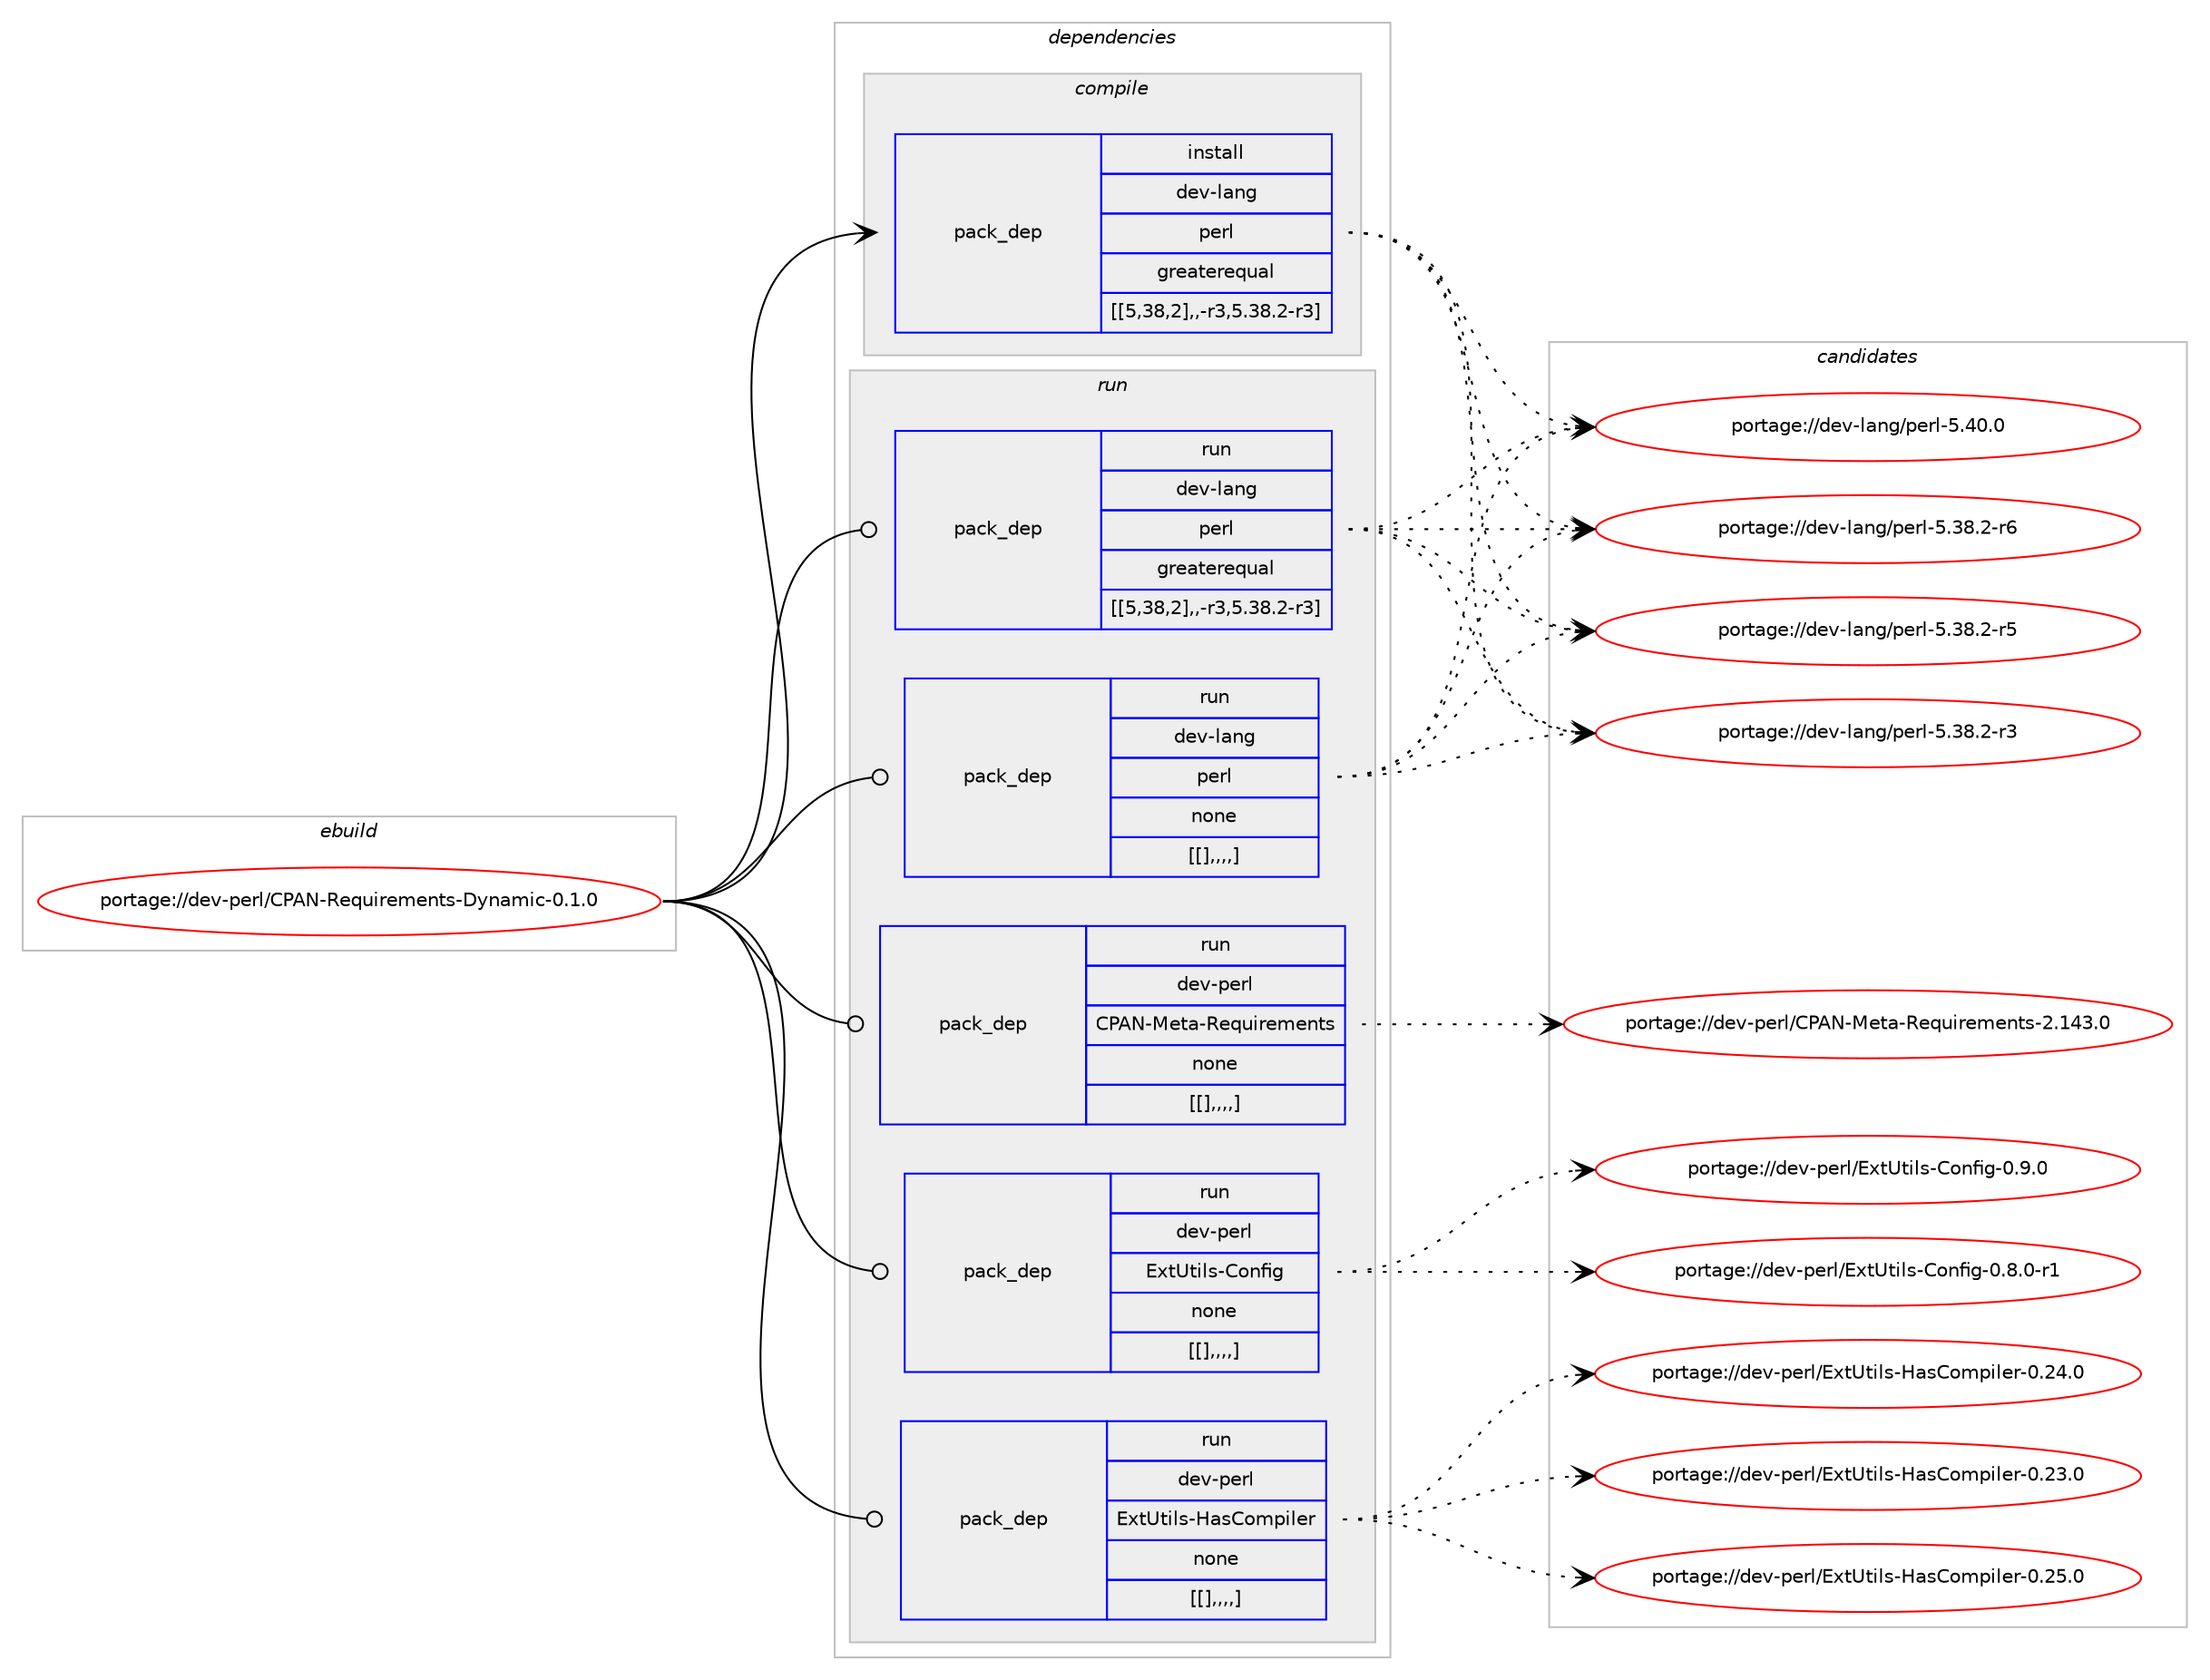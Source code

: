 digraph prolog {

# *************
# Graph options
# *************

newrank=true;
concentrate=true;
compound=true;
graph [rankdir=LR,fontname=Helvetica,fontsize=10,ranksep=1.5];#, ranksep=2.5, nodesep=0.2];
edge  [arrowhead=vee];
node  [fontname=Helvetica,fontsize=10];

# **********
# The ebuild
# **********

subgraph cluster_leftcol {
color=gray;
label=<<i>ebuild</i>>;
id [label="portage://dev-perl/CPAN-Requirements-Dynamic-0.1.0", color=red, width=4, href="../dev-perl/CPAN-Requirements-Dynamic-0.1.0.svg"];
}

# ****************
# The dependencies
# ****************

subgraph cluster_midcol {
color=gray;
label=<<i>dependencies</i>>;
subgraph cluster_compile {
fillcolor="#eeeeee";
style=filled;
label=<<i>compile</i>>;
subgraph pack96177 {
dependency127659 [label=<<TABLE BORDER="0" CELLBORDER="1" CELLSPACING="0" CELLPADDING="4" WIDTH="220"><TR><TD ROWSPAN="6" CELLPADDING="30">pack_dep</TD></TR><TR><TD WIDTH="110">install</TD></TR><TR><TD>dev-lang</TD></TR><TR><TD>perl</TD></TR><TR><TD>greaterequal</TD></TR><TR><TD>[[5,38,2],,-r3,5.38.2-r3]</TD></TR></TABLE>>, shape=none, color=blue];
}
id:e -> dependency127659:w [weight=20,style="solid",arrowhead="vee"];
}
subgraph cluster_compileandrun {
fillcolor="#eeeeee";
style=filled;
label=<<i>compile and run</i>>;
}
subgraph cluster_run {
fillcolor="#eeeeee";
style=filled;
label=<<i>run</i>>;
subgraph pack96178 {
dependency127660 [label=<<TABLE BORDER="0" CELLBORDER="1" CELLSPACING="0" CELLPADDING="4" WIDTH="220"><TR><TD ROWSPAN="6" CELLPADDING="30">pack_dep</TD></TR><TR><TD WIDTH="110">run</TD></TR><TR><TD>dev-lang</TD></TR><TR><TD>perl</TD></TR><TR><TD>greaterequal</TD></TR><TR><TD>[[5,38,2],,-r3,5.38.2-r3]</TD></TR></TABLE>>, shape=none, color=blue];
}
id:e -> dependency127660:w [weight=20,style="solid",arrowhead="odot"];
subgraph pack96179 {
dependency127661 [label=<<TABLE BORDER="0" CELLBORDER="1" CELLSPACING="0" CELLPADDING="4" WIDTH="220"><TR><TD ROWSPAN="6" CELLPADDING="30">pack_dep</TD></TR><TR><TD WIDTH="110">run</TD></TR><TR><TD>dev-lang</TD></TR><TR><TD>perl</TD></TR><TR><TD>none</TD></TR><TR><TD>[[],,,,]</TD></TR></TABLE>>, shape=none, color=blue];
}
id:e -> dependency127661:w [weight=20,style="solid",arrowhead="odot"];
subgraph pack96180 {
dependency127662 [label=<<TABLE BORDER="0" CELLBORDER="1" CELLSPACING="0" CELLPADDING="4" WIDTH="220"><TR><TD ROWSPAN="6" CELLPADDING="30">pack_dep</TD></TR><TR><TD WIDTH="110">run</TD></TR><TR><TD>dev-perl</TD></TR><TR><TD>CPAN-Meta-Requirements</TD></TR><TR><TD>none</TD></TR><TR><TD>[[],,,,]</TD></TR></TABLE>>, shape=none, color=blue];
}
id:e -> dependency127662:w [weight=20,style="solid",arrowhead="odot"];
subgraph pack96181 {
dependency127663 [label=<<TABLE BORDER="0" CELLBORDER="1" CELLSPACING="0" CELLPADDING="4" WIDTH="220"><TR><TD ROWSPAN="6" CELLPADDING="30">pack_dep</TD></TR><TR><TD WIDTH="110">run</TD></TR><TR><TD>dev-perl</TD></TR><TR><TD>ExtUtils-Config</TD></TR><TR><TD>none</TD></TR><TR><TD>[[],,,,]</TD></TR></TABLE>>, shape=none, color=blue];
}
id:e -> dependency127663:w [weight=20,style="solid",arrowhead="odot"];
subgraph pack96182 {
dependency127664 [label=<<TABLE BORDER="0" CELLBORDER="1" CELLSPACING="0" CELLPADDING="4" WIDTH="220"><TR><TD ROWSPAN="6" CELLPADDING="30">pack_dep</TD></TR><TR><TD WIDTH="110">run</TD></TR><TR><TD>dev-perl</TD></TR><TR><TD>ExtUtils-HasCompiler</TD></TR><TR><TD>none</TD></TR><TR><TD>[[],,,,]</TD></TR></TABLE>>, shape=none, color=blue];
}
id:e -> dependency127664:w [weight=20,style="solid",arrowhead="odot"];
}
}

# **************
# The candidates
# **************

subgraph cluster_choices {
rank=same;
color=gray;
label=<<i>candidates</i>>;

subgraph choice96177 {
color=black;
nodesep=1;
choice10010111845108971101034711210111410845534652484648 [label="portage://dev-lang/perl-5.40.0", color=red, width=4,href="../dev-lang/perl-5.40.0.svg"];
choice100101118451089711010347112101114108455346515646504511454 [label="portage://dev-lang/perl-5.38.2-r6", color=red, width=4,href="../dev-lang/perl-5.38.2-r6.svg"];
choice100101118451089711010347112101114108455346515646504511453 [label="portage://dev-lang/perl-5.38.2-r5", color=red, width=4,href="../dev-lang/perl-5.38.2-r5.svg"];
choice100101118451089711010347112101114108455346515646504511451 [label="portage://dev-lang/perl-5.38.2-r3", color=red, width=4,href="../dev-lang/perl-5.38.2-r3.svg"];
dependency127659:e -> choice10010111845108971101034711210111410845534652484648:w [style=dotted,weight="100"];
dependency127659:e -> choice100101118451089711010347112101114108455346515646504511454:w [style=dotted,weight="100"];
dependency127659:e -> choice100101118451089711010347112101114108455346515646504511453:w [style=dotted,weight="100"];
dependency127659:e -> choice100101118451089711010347112101114108455346515646504511451:w [style=dotted,weight="100"];
}
subgraph choice96178 {
color=black;
nodesep=1;
choice10010111845108971101034711210111410845534652484648 [label="portage://dev-lang/perl-5.40.0", color=red, width=4,href="../dev-lang/perl-5.40.0.svg"];
choice100101118451089711010347112101114108455346515646504511454 [label="portage://dev-lang/perl-5.38.2-r6", color=red, width=4,href="../dev-lang/perl-5.38.2-r6.svg"];
choice100101118451089711010347112101114108455346515646504511453 [label="portage://dev-lang/perl-5.38.2-r5", color=red, width=4,href="../dev-lang/perl-5.38.2-r5.svg"];
choice100101118451089711010347112101114108455346515646504511451 [label="portage://dev-lang/perl-5.38.2-r3", color=red, width=4,href="../dev-lang/perl-5.38.2-r3.svg"];
dependency127660:e -> choice10010111845108971101034711210111410845534652484648:w [style=dotted,weight="100"];
dependency127660:e -> choice100101118451089711010347112101114108455346515646504511454:w [style=dotted,weight="100"];
dependency127660:e -> choice100101118451089711010347112101114108455346515646504511453:w [style=dotted,weight="100"];
dependency127660:e -> choice100101118451089711010347112101114108455346515646504511451:w [style=dotted,weight="100"];
}
subgraph choice96179 {
color=black;
nodesep=1;
choice10010111845108971101034711210111410845534652484648 [label="portage://dev-lang/perl-5.40.0", color=red, width=4,href="../dev-lang/perl-5.40.0.svg"];
choice100101118451089711010347112101114108455346515646504511454 [label="portage://dev-lang/perl-5.38.2-r6", color=red, width=4,href="../dev-lang/perl-5.38.2-r6.svg"];
choice100101118451089711010347112101114108455346515646504511453 [label="portage://dev-lang/perl-5.38.2-r5", color=red, width=4,href="../dev-lang/perl-5.38.2-r5.svg"];
choice100101118451089711010347112101114108455346515646504511451 [label="portage://dev-lang/perl-5.38.2-r3", color=red, width=4,href="../dev-lang/perl-5.38.2-r3.svg"];
dependency127661:e -> choice10010111845108971101034711210111410845534652484648:w [style=dotted,weight="100"];
dependency127661:e -> choice100101118451089711010347112101114108455346515646504511454:w [style=dotted,weight="100"];
dependency127661:e -> choice100101118451089711010347112101114108455346515646504511453:w [style=dotted,weight="100"];
dependency127661:e -> choice100101118451089711010347112101114108455346515646504511451:w [style=dotted,weight="100"];
}
subgraph choice96180 {
color=black;
nodesep=1;
choice10010111845112101114108476780657845771011169745821011131171051141011091011101161154550464952514648 [label="portage://dev-perl/CPAN-Meta-Requirements-2.143.0", color=red, width=4,href="../dev-perl/CPAN-Meta-Requirements-2.143.0.svg"];
dependency127662:e -> choice10010111845112101114108476780657845771011169745821011131171051141011091011101161154550464952514648:w [style=dotted,weight="100"];
}
subgraph choice96181 {
color=black;
nodesep=1;
choice100101118451121011141084769120116851161051081154567111110102105103454846574648 [label="portage://dev-perl/ExtUtils-Config-0.9.0", color=red, width=4,href="../dev-perl/ExtUtils-Config-0.9.0.svg"];
choice1001011184511210111410847691201168511610510811545671111101021051034548465646484511449 [label="portage://dev-perl/ExtUtils-Config-0.8.0-r1", color=red, width=4,href="../dev-perl/ExtUtils-Config-0.8.0-r1.svg"];
dependency127663:e -> choice100101118451121011141084769120116851161051081154567111110102105103454846574648:w [style=dotted,weight="100"];
dependency127663:e -> choice1001011184511210111410847691201168511610510811545671111101021051034548465646484511449:w [style=dotted,weight="100"];
}
subgraph choice96182 {
color=black;
nodesep=1;
choice100101118451121011141084769120116851161051081154572971156711110911210510810111445484650534648 [label="portage://dev-perl/ExtUtils-HasCompiler-0.25.0", color=red, width=4,href="../dev-perl/ExtUtils-HasCompiler-0.25.0.svg"];
choice100101118451121011141084769120116851161051081154572971156711110911210510810111445484650524648 [label="portage://dev-perl/ExtUtils-HasCompiler-0.24.0", color=red, width=4,href="../dev-perl/ExtUtils-HasCompiler-0.24.0.svg"];
choice100101118451121011141084769120116851161051081154572971156711110911210510810111445484650514648 [label="portage://dev-perl/ExtUtils-HasCompiler-0.23.0", color=red, width=4,href="../dev-perl/ExtUtils-HasCompiler-0.23.0.svg"];
dependency127664:e -> choice100101118451121011141084769120116851161051081154572971156711110911210510810111445484650534648:w [style=dotted,weight="100"];
dependency127664:e -> choice100101118451121011141084769120116851161051081154572971156711110911210510810111445484650524648:w [style=dotted,weight="100"];
dependency127664:e -> choice100101118451121011141084769120116851161051081154572971156711110911210510810111445484650514648:w [style=dotted,weight="100"];
}
}

}
